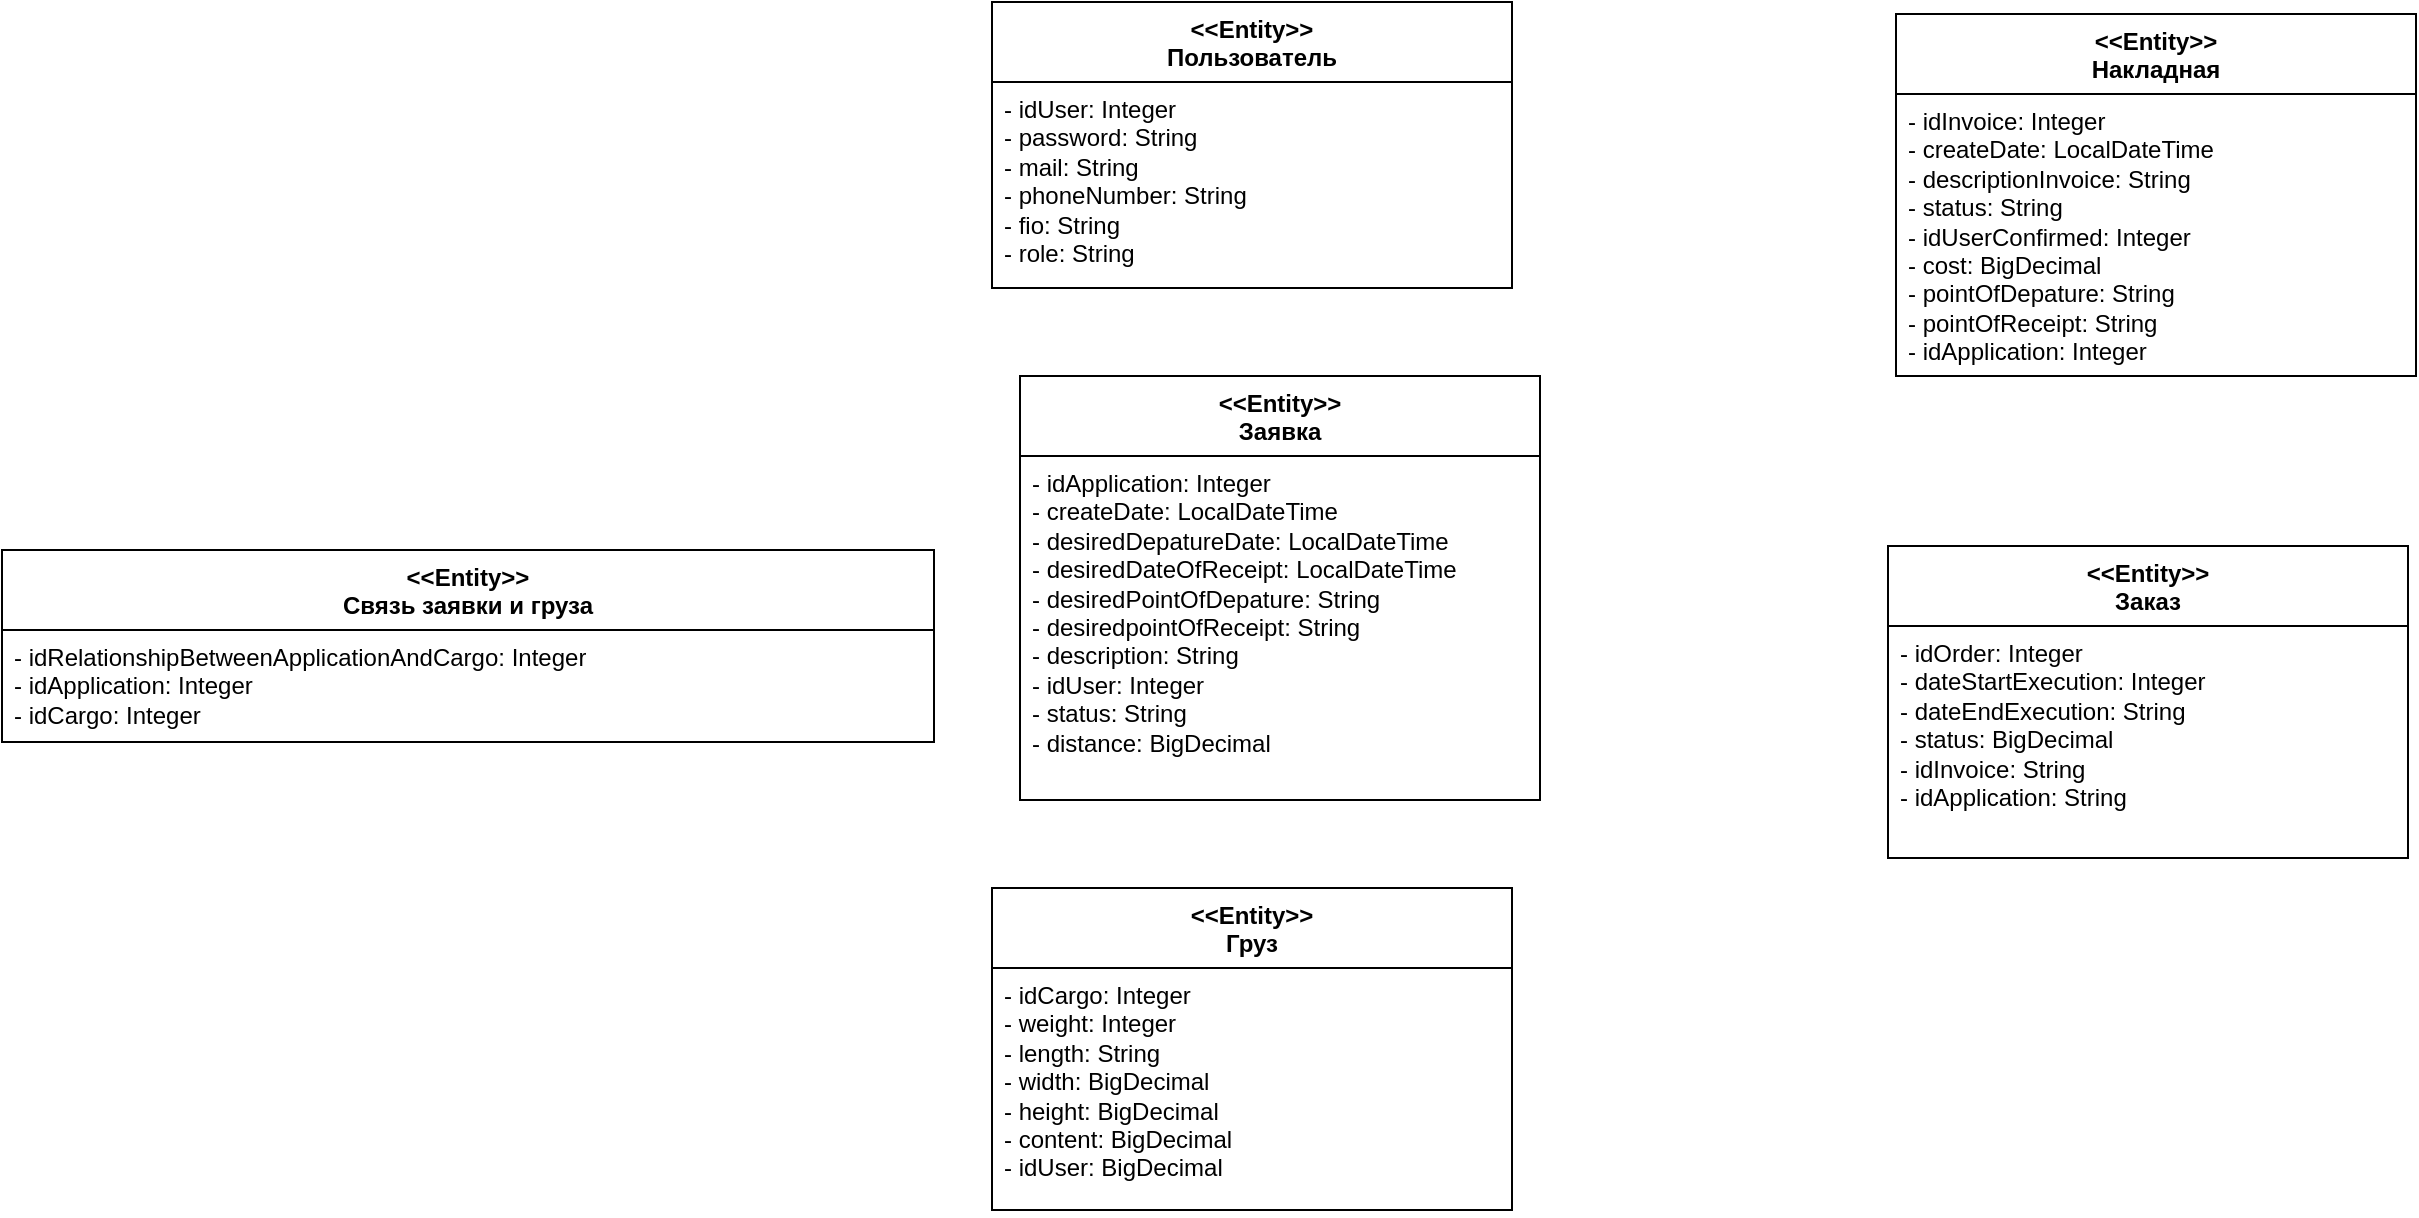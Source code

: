 <mxfile version="26.2.13">
  <diagram name="Страница — 1" id="Jg0uK0EvoC1LLIp04bV3">
    <mxGraphModel dx="1428" dy="772" grid="0" gridSize="10" guides="1" tooltips="1" connect="1" arrows="1" fold="1" page="1" pageScale="1" pageWidth="3300" pageHeight="4681" math="0" shadow="0">
      <root>
        <mxCell id="0" />
        <mxCell id="1" parent="0" />
        <mxCell id="5dmkitQ1ONi3bZzibxVB-1" value="&lt;div&gt;&amp;lt;&amp;lt;Entity&amp;gt;&amp;gt;&lt;/div&gt;&lt;div&gt;Накладная&lt;/div&gt;" style="swimlane;fontStyle=1;align=center;verticalAlign=top;childLayout=stackLayout;horizontal=1;startSize=40;horizontalStack=0;resizeParent=1;resizeParentMax=0;resizeLast=0;collapsible=1;marginBottom=0;whiteSpace=wrap;html=1;" parent="1" vertex="1">
          <mxGeometry x="1869" y="299" width="260" height="181" as="geometry" />
        </mxCell>
        <mxCell id="5dmkitQ1ONi3bZzibxVB-2" value="&lt;div&gt;&lt;div&gt;- idInvoice&lt;span style=&quot;background-color: transparent; color: light-dark(rgb(0, 0, 0), rgb(255, 255, 255));&quot;&gt;: Integer&lt;/span&gt;&lt;/div&gt;&lt;/div&gt;&lt;div&gt;&lt;span style=&quot;background-color: transparent; color: light-dark(rgb(0, 0, 0), rgb(255, 255, 255));&quot;&gt;- createDate: LocalDateTime&lt;/span&gt;&lt;/div&gt;&lt;div&gt;&lt;span style=&quot;background-color: transparent; color: light-dark(rgb(0, 0, 0), rgb(255, 255, 255));&quot;&gt;- descriptionInvoice: String&lt;/span&gt;&lt;/div&gt;&lt;div&gt;- status:&amp;nbsp;&lt;span style=&quot;background-color: transparent; color: light-dark(rgb(0, 0, 0), rgb(255, 255, 255));&quot;&gt;String&lt;/span&gt;&lt;/div&gt;&lt;div&gt;- idUserConfirmed: Integer&lt;/div&gt;&lt;div&gt;- cost: BigDecimal&lt;/div&gt;&lt;div&gt;- pointOfDepature: String&lt;/div&gt;&lt;div&gt;- pointOfReceipt:&amp;nbsp;&lt;span style=&quot;background-color: transparent; color: light-dark(rgb(0, 0, 0), rgb(255, 255, 255));&quot;&gt;String&lt;/span&gt;&lt;/div&gt;&lt;div&gt;- idApplication: Integer&lt;/div&gt;" style="text;strokeColor=none;fillColor=none;align=left;verticalAlign=top;spacingLeft=4;spacingRight=4;overflow=hidden;rotatable=0;points=[[0,0.5],[1,0.5]];portConstraint=eastwest;whiteSpace=wrap;html=1;" parent="5dmkitQ1ONi3bZzibxVB-1" vertex="1">
          <mxGeometry y="40" width="260" height="141" as="geometry" />
        </mxCell>
        <mxCell id="5dmkitQ1ONi3bZzibxVB-6" value="&lt;div&gt;&amp;lt;&amp;lt;Entity&amp;gt;&amp;gt;&lt;/div&gt;&lt;div&gt;Груз&lt;/div&gt;" style="swimlane;fontStyle=1;align=center;verticalAlign=top;childLayout=stackLayout;horizontal=1;startSize=40;horizontalStack=0;resizeParent=1;resizeParentMax=0;resizeLast=0;collapsible=1;marginBottom=0;whiteSpace=wrap;html=1;" parent="1" vertex="1">
          <mxGeometry x="1417" y="736" width="260" height="161" as="geometry" />
        </mxCell>
        <mxCell id="5dmkitQ1ONi3bZzibxVB-7" value="&lt;div&gt;&lt;div&gt;- idCargo&lt;span style=&quot;background-color: transparent; color: light-dark(rgb(0, 0, 0), rgb(255, 255, 255));&quot;&gt;: Integer&lt;/span&gt;&lt;/div&gt;&lt;/div&gt;&lt;div&gt;&lt;span style=&quot;background-color: transparent; color: light-dark(rgb(0, 0, 0), rgb(255, 255, 255));&quot;&gt;- weight: Integer&lt;/span&gt;&lt;/div&gt;&lt;div&gt;- length: String&lt;/div&gt;&lt;div&gt;- width: BigDecimal&lt;/div&gt;&lt;div&gt;- height: BigDecimal&lt;/div&gt;&lt;div&gt;- content: BigDecimal&lt;/div&gt;&lt;div&gt;- idUser: BigDecimal&lt;/div&gt;" style="text;strokeColor=none;fillColor=none;align=left;verticalAlign=top;spacingLeft=4;spacingRight=4;overflow=hidden;rotatable=0;points=[[0,0.5],[1,0.5]];portConstraint=eastwest;whiteSpace=wrap;html=1;" parent="5dmkitQ1ONi3bZzibxVB-6" vertex="1">
          <mxGeometry y="40" width="260" height="121" as="geometry" />
        </mxCell>
        <mxCell id="5dmkitQ1ONi3bZzibxVB-10" value="&lt;div&gt;&amp;lt;&amp;lt;Entity&amp;gt;&amp;gt;&lt;/div&gt;&lt;div&gt;Заявка&lt;/div&gt;" style="swimlane;fontStyle=1;align=center;verticalAlign=top;childLayout=stackLayout;horizontal=1;startSize=40;horizontalStack=0;resizeParent=1;resizeParentMax=0;resizeLast=0;collapsible=1;marginBottom=0;whiteSpace=wrap;html=1;" parent="1" vertex="1">
          <mxGeometry x="1431" y="480" width="260" height="212" as="geometry" />
        </mxCell>
        <mxCell id="5dmkitQ1ONi3bZzibxVB-11" value="&lt;div&gt;&lt;div&gt;- idApplication&lt;span style=&quot;background-color: transparent; color: light-dark(rgb(0, 0, 0), rgb(255, 255, 255));&quot;&gt;: Integer&lt;/span&gt;&lt;/div&gt;&lt;/div&gt;&lt;div&gt;&lt;span style=&quot;background-color: transparent; color: light-dark(rgb(0, 0, 0), rgb(255, 255, 255));&quot;&gt;- createDate: LocalDateTime&lt;/span&gt;&lt;/div&gt;&lt;div&gt;&lt;span style=&quot;background-color: transparent; color: light-dark(rgb(0, 0, 0), rgb(255, 255, 255));&quot;&gt;- desiredDepatureDate:&amp;nbsp;&lt;/span&gt;&lt;span style=&quot;background-color: transparent; color: light-dark(rgb(0, 0, 0), rgb(255, 255, 255));&quot;&gt;LocalDateTime&lt;/span&gt;&lt;/div&gt;&lt;div&gt;&lt;span style=&quot;background-color: transparent; color: light-dark(rgb(0, 0, 0), rgb(255, 255, 255));&quot;&gt;- desiredDateOfReceipt:&amp;nbsp;&lt;/span&gt;&lt;span style=&quot;background-color: transparent; color: light-dark(rgb(0, 0, 0), rgb(255, 255, 255));&quot;&gt;LocalDateTime&lt;/span&gt;&lt;/div&gt;&lt;div&gt;&lt;span style=&quot;background-color: transparent; color: light-dark(rgb(0, 0, 0), rgb(255, 255, 255));&quot;&gt;- desiredPointOfDepature:&amp;nbsp;&lt;/span&gt;&lt;span style=&quot;background-color: transparent; color: light-dark(rgb(0, 0, 0), rgb(255, 255, 255));&quot;&gt;String&lt;/span&gt;&lt;/div&gt;&lt;div&gt;&lt;span style=&quot;background-color: transparent; color: light-dark(rgb(0, 0, 0), rgb(255, 255, 255));&quot;&gt;- desiredpointOfReceipt:&amp;nbsp;&lt;/span&gt;&lt;span style=&quot;background-color: transparent; color: light-dark(rgb(0, 0, 0), rgb(255, 255, 255));&quot;&gt;String&lt;/span&gt;&lt;/div&gt;&lt;div&gt;&lt;span style=&quot;background-color: transparent; color: light-dark(rgb(0, 0, 0), rgb(255, 255, 255));&quot;&gt;- description:&amp;nbsp;&lt;/span&gt;&lt;span style=&quot;background-color: transparent; color: light-dark(rgb(0, 0, 0), rgb(255, 255, 255));&quot;&gt;String&lt;/span&gt;&lt;/div&gt;&lt;div&gt;- idUser: Integer&lt;/div&gt;&lt;div&gt;- status:&amp;nbsp;&lt;span style=&quot;background-color: transparent; color: light-dark(rgb(0, 0, 0), rgb(255, 255, 255));&quot;&gt;String&lt;/span&gt;&lt;/div&gt;&lt;div&gt;- distance: BigDecimal&lt;/div&gt;&lt;div&gt;&lt;br&gt;&lt;/div&gt;" style="text;strokeColor=none;fillColor=none;align=left;verticalAlign=top;spacingLeft=4;spacingRight=4;overflow=hidden;rotatable=0;points=[[0,0.5],[1,0.5]];portConstraint=eastwest;whiteSpace=wrap;html=1;" parent="5dmkitQ1ONi3bZzibxVB-10" vertex="1">
          <mxGeometry y="40" width="260" height="172" as="geometry" />
        </mxCell>
        <mxCell id="5dmkitQ1ONi3bZzibxVB-14" value="&lt;div&gt;&amp;lt;&amp;lt;Entity&amp;gt;&amp;gt;&lt;/div&gt;&lt;div&gt;Связь заявки и груза&lt;/div&gt;" style="swimlane;fontStyle=1;align=center;verticalAlign=top;childLayout=stackLayout;horizontal=1;startSize=40;horizontalStack=0;resizeParent=1;resizeParentMax=0;resizeLast=0;collapsible=1;marginBottom=0;whiteSpace=wrap;html=1;" parent="1" vertex="1">
          <mxGeometry x="922" y="567" width="466" height="96" as="geometry" />
        </mxCell>
        <mxCell id="5dmkitQ1ONi3bZzibxVB-15" value="&lt;div&gt;&lt;div&gt;- idRelationshipBetweenApplicationAndCargo&lt;span style=&quot;background-color: transparent; color: light-dark(rgb(0, 0, 0), rgb(255, 255, 255));&quot;&gt;: Integer&lt;/span&gt;&lt;/div&gt;&lt;/div&gt;&lt;div&gt;&lt;div&gt;- idApplication&lt;span style=&quot;background-color: transparent; color: light-dark(rgb(0, 0, 0), rgb(255, 255, 255));&quot;&gt;: Integer&lt;/span&gt;&lt;/div&gt;&lt;/div&gt;&lt;div&gt;&lt;div&gt;- idCargo&lt;span style=&quot;background-color: transparent; color: light-dark(rgb(0, 0, 0), rgb(255, 255, 255));&quot;&gt;: Integer&lt;/span&gt;&lt;/div&gt;&lt;/div&gt;&lt;div&gt;&lt;span style=&quot;background-color: transparent; color: light-dark(rgb(0, 0, 0), rgb(255, 255, 255));&quot;&gt;&lt;br&gt;&lt;/span&gt;&lt;/div&gt;" style="text;strokeColor=none;fillColor=none;align=left;verticalAlign=top;spacingLeft=4;spacingRight=4;overflow=hidden;rotatable=0;points=[[0,0.5],[1,0.5]];portConstraint=eastwest;whiteSpace=wrap;html=1;" parent="5dmkitQ1ONi3bZzibxVB-14" vertex="1">
          <mxGeometry y="40" width="466" height="56" as="geometry" />
        </mxCell>
        <mxCell id="5dmkitQ1ONi3bZzibxVB-18" value="&lt;div&gt;&amp;lt;&amp;lt;Entity&amp;gt;&amp;gt;&lt;/div&gt;&lt;div&gt;Заказ&lt;/div&gt;" style="swimlane;fontStyle=1;align=center;verticalAlign=top;childLayout=stackLayout;horizontal=1;startSize=40;horizontalStack=0;resizeParent=1;resizeParentMax=0;resizeLast=0;collapsible=1;marginBottom=0;whiteSpace=wrap;html=1;" parent="1" vertex="1">
          <mxGeometry x="1865" y="565" width="260" height="156" as="geometry" />
        </mxCell>
        <mxCell id="5dmkitQ1ONi3bZzibxVB-19" value="&lt;div&gt;&lt;div&gt;- idOrder&lt;span style=&quot;background-color: transparent; color: light-dark(rgb(0, 0, 0), rgb(255, 255, 255));&quot;&gt;: Integer&lt;/span&gt;&lt;/div&gt;&lt;/div&gt;&lt;div&gt;&lt;span style=&quot;background-color: transparent; color: light-dark(rgb(0, 0, 0), rgb(255, 255, 255));&quot;&gt;- dateStartExecution: Integer&lt;/span&gt;&lt;/div&gt;&lt;div&gt;- dateEndExecution: String&lt;/div&gt;&lt;div&gt;- status: BigDecimal&lt;/div&gt;&lt;div&gt;&lt;div&gt;- idInvoice: String&lt;/div&gt;&lt;/div&gt;&lt;div&gt;&lt;div&gt;- idApplication: String&lt;/div&gt;&lt;/div&gt;&lt;div&gt;&lt;br&gt;&lt;/div&gt;" style="text;strokeColor=none;fillColor=none;align=left;verticalAlign=top;spacingLeft=4;spacingRight=4;overflow=hidden;rotatable=0;points=[[0,0.5],[1,0.5]];portConstraint=eastwest;whiteSpace=wrap;html=1;" parent="5dmkitQ1ONi3bZzibxVB-18" vertex="1">
          <mxGeometry y="40" width="260" height="116" as="geometry" />
        </mxCell>
        <mxCell id="5dmkitQ1ONi3bZzibxVB-22" value="&lt;div&gt;&amp;lt;&amp;lt;Entity&amp;gt;&amp;gt;&lt;/div&gt;&lt;div&gt;Пользователь&lt;/div&gt;" style="swimlane;fontStyle=1;align=center;verticalAlign=top;childLayout=stackLayout;horizontal=1;startSize=40;horizontalStack=0;resizeParent=1;resizeParentMax=0;resizeLast=0;collapsible=1;marginBottom=0;whiteSpace=wrap;html=1;" parent="1" vertex="1">
          <mxGeometry x="1417" y="293" width="260" height="143" as="geometry" />
        </mxCell>
        <mxCell id="5dmkitQ1ONi3bZzibxVB-23" value="&lt;div&gt;&lt;div&gt;- idUser&lt;span style=&quot;background-color: transparent; color: light-dark(rgb(0, 0, 0), rgb(255, 255, 255));&quot;&gt;: Integer&lt;/span&gt;&lt;/div&gt;&lt;/div&gt;&lt;div&gt;&lt;span style=&quot;background-color: transparent; color: light-dark(rgb(0, 0, 0), rgb(255, 255, 255));&quot;&gt;- password: String&lt;/span&gt;&lt;/div&gt;&lt;div&gt;- mail: String&lt;/div&gt;&lt;div&gt;- phoneNumber: String&lt;/div&gt;&lt;div&gt;- fio: String&lt;/div&gt;&lt;div&gt;- role: String&lt;/div&gt;" style="text;strokeColor=none;fillColor=none;align=left;verticalAlign=top;spacingLeft=4;spacingRight=4;overflow=hidden;rotatable=0;points=[[0,0.5],[1,0.5]];portConstraint=eastwest;whiteSpace=wrap;html=1;" parent="5dmkitQ1ONi3bZzibxVB-22" vertex="1">
          <mxGeometry y="40" width="260" height="103" as="geometry" />
        </mxCell>
      </root>
    </mxGraphModel>
  </diagram>
</mxfile>
